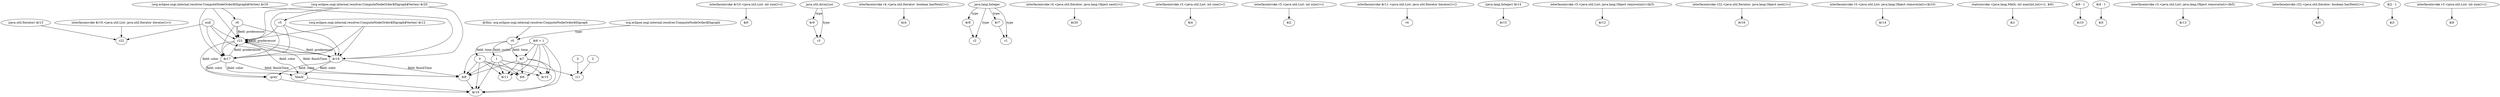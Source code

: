 digraph g {
0[label="null"]
1[label="r22"]
0->1[label=""]
2[label="r6"]
3[label="r23"]
2->3[label="field: predecessor"]
4[label="$i6 + 1"]
5[label="$i8"]
4->5[label=""]
6[label="interfaceinvoke $r10.<java.util.List: int size()>()"]
7[label="$i0"]
6->7[label=""]
8[label="$r9"]
9[label="r3"]
8->9[label=""]
10[label="$r17"]
11[label="'grey'"]
10->11[label="field: color"]
12[label="$i6"]
4->12[label=""]
13[label="interfaceinvoke r4.<java.util.Iterator: boolean hasNext()>()"]
14[label="$z4"]
13->14[label=""]
15[label="r5"]
15->3[label=""]
3->5[label="field: finishTime"]
16[label="$r18"]
16->5[label="field: finishTime"]
17[label="java.lang.Integer"]
18[label="$r8"]
17->18[label="type"]
19[label="@this: org.eclipse.osgi.internal.resolver.ComputeNodeOrder$Digraph"]
20[label="r0"]
19->20[label=""]
21[label="r2"]
18->21[label=""]
0->10[label=""]
22[label="$r19"]
4->22[label=""]
23[label="interfaceinvoke r4.<java.util.Iterator: java.lang.Object next()>()"]
24[label="$r20"]
23->24[label=""]
3->10[label=""]
25[label="1"]
25->22[label=""]
26[label="0"]
26->22[label=""]
25->12[label=""]
27[label="(org.eclipse.osgi.internal.resolver.ComputeNodeOrder$Digraph$Vertex) $r16"]
27->10[label=""]
28[label="$i7"]
20->28[label="field: time"]
26->12[label=""]
28->22[label=""]
29[label="$r11"]
26->29[label=""]
25->29[label=""]
30[label="interfaceinvoke r3.<java.util.List: int size()>()"]
31[label="$i4"]
30->31[label=""]
28->12[label=""]
27->3[label=""]
32[label="(org.eclipse.osgi.internal.resolver.ComputeNodeOrder$Digraph$Vertex) $r12"]
32->3[label=""]
33[label="interfaceinvoke r3.<java.util.List: int size()>()"]
34[label="$i2"]
33->34[label=""]
17->21[label="type"]
35[label="java.util.ArrayList"]
35->8[label="type"]
2->10[label=""]
20->26[label="field: time"]
16->3[label="field: predecessor"]
20->25[label="field: cycles"]
36[label="(java.util.Iterator) $r13"]
36->1[label=""]
3->11[label="field: color"]
37[label="interfaceinvoke $r11.<java.util.List: java.util.Iterator iterator()>()"]
38[label="r4"]
37->38[label=""]
25->5[label=""]
4->29[label=""]
26->5[label=""]
39[label="'black'"]
3->39[label="field: color"]
40[label="(java.lang.Integer) $r14"]
41[label="$r15"]
40->41[label=""]
28->5[label=""]
42[label="(org.eclipse.osgi.internal.resolver.ComputeNodeOrder$Digraph$Vertex) $r20"]
42->16[label=""]
0->3[label=""]
2->16[label=""]
43[label="interfaceinvoke r3.<java.util.List: java.lang.Object remove(int)>($i3)"]
44[label="$r12"]
43->44[label=""]
45[label="$r7"]
46[label="r1"]
45->46[label=""]
47[label="interfaceinvoke r22.<java.util.Iterator: java.lang.Object next()>()"]
48[label="$r16"]
47->48[label=""]
27->2[label=""]
49[label="interfaceinvoke r3.<java.util.List: java.lang.Object remove(int)>($i10)"]
50[label="$r14"]
49->50[label=""]
10->5[label="field: finishTime"]
16->11[label="field: color"]
17->45[label="type"]
51[label="$r10"]
4->51[label=""]
52[label="staticinvoke <java.lang.Math: int max(int,int)>(1, $i0)"]
53[label="$i1"]
52->53[label=""]
54[label="$i9 - 1"]
55[label="$i10"]
54->55[label=""]
42->15[label=""]
56[label="$i4 - 1"]
57[label="$i5"]
56->57[label=""]
58[label="interfaceinvoke r3.<java.util.List: java.lang.Object remove(int)>($i5)"]
59[label="$r13"]
58->59[label=""]
28->29[label=""]
4->28[label=""]
60[label="i11"]
25->60[label=""]
61[label="2"]
61->60[label=""]
3->3[label="field: predecessor"]
10->39[label="field: color"]
15->10[label=""]
32->16[label=""]
62[label="3"]
62->60[label=""]
42->10[label=""]
28->51[label=""]
5->22[label=""]
63[label="interfaceinvoke r22.<java.util.Iterator: boolean hasNext()>()"]
64[label="$z0"]
63->64[label=""]
15->16[label=""]
11->22[label=""]
42->3[label=""]
65[label="$i2 - 1"]
66[label="$i3"]
65->66[label=""]
39->22[label=""]
10->3[label="field: predecessor"]
27->16[label=""]
0->16[label=""]
3->16[label=""]
67[label="interfaceinvoke $r19.<java.util.List: java.util.Iterator iterator()>()"]
67->1[label=""]
68[label="interfaceinvoke r3.<java.util.List: int size()>()"]
69[label="$i9"]
68->69[label=""]
70[label="org.eclipse.osgi.internal.resolver.ComputeNodeOrder$Digraph"]
70->20[label="type"]
16->39[label="field: color"]
32->10[label=""]
35->9[label="type"]
2->3[label=""]
25->51[label=""]
26->51[label=""]
17->46[label="type"]
}
